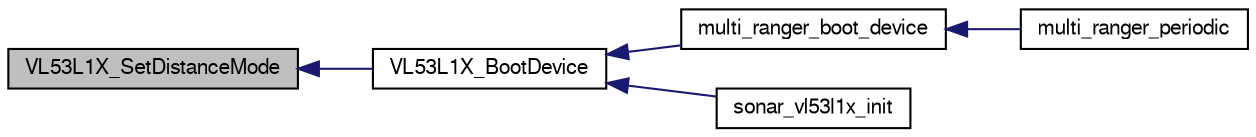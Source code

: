 digraph "VL53L1X_SetDistanceMode"
{
  edge [fontname="FreeSans",fontsize="10",labelfontname="FreeSans",labelfontsize="10"];
  node [fontname="FreeSans",fontsize="10",shape=record];
  rankdir="LR";
  Node1 [label="VL53L1X_SetDistanceMode",height=0.2,width=0.4,color="black", fillcolor="grey75", style="filled", fontcolor="black"];
  Node1 -> Node2 [dir="back",color="midnightblue",fontsize="10",style="solid",fontname="FreeSans"];
  Node2 [label="VL53L1X_BootDevice",height=0.2,width=0.4,color="black", fillcolor="white", style="filled",URL="$vl53l1x__api_8h.html#a4f5f0ac3cdbbcbc565f0babde7db4588",tooltip="Implement boot sequence of VL53L1 device as described in documentation See VL53L1X_SetTimingBudgetInM..."];
  Node2 -> Node3 [dir="back",color="midnightblue",fontsize="10",style="solid",fontname="FreeSans"];
  Node3 [label="multi_ranger_boot_device",height=0.2,width=0.4,color="black", fillcolor="white", style="filled",URL="$cf__deck__multi__ranger_8c.html#a63ef1a1fb2184ea792b37e6982099348",tooltip="Boot a device. "];
  Node3 -> Node4 [dir="back",color="midnightblue",fontsize="10",style="solid",fontname="FreeSans"];
  Node4 [label="multi_ranger_periodic",height=0.2,width=0.4,color="black", fillcolor="white", style="filled",URL="$cf__deck__multi__ranger_8h.html#ab23c504c8c7175c03a791e85d8c721a6",tooltip="Module periodic function. "];
  Node2 -> Node5 [dir="back",color="midnightblue",fontsize="10",style="solid",fontname="FreeSans"];
  Node5 [label="sonar_vl53l1x_init",height=0.2,width=0.4,color="black", fillcolor="white", style="filled",URL="$sonar__vl53l1x_8h.html#af22954043e5570ba94680eec7b483fa0"];
}
